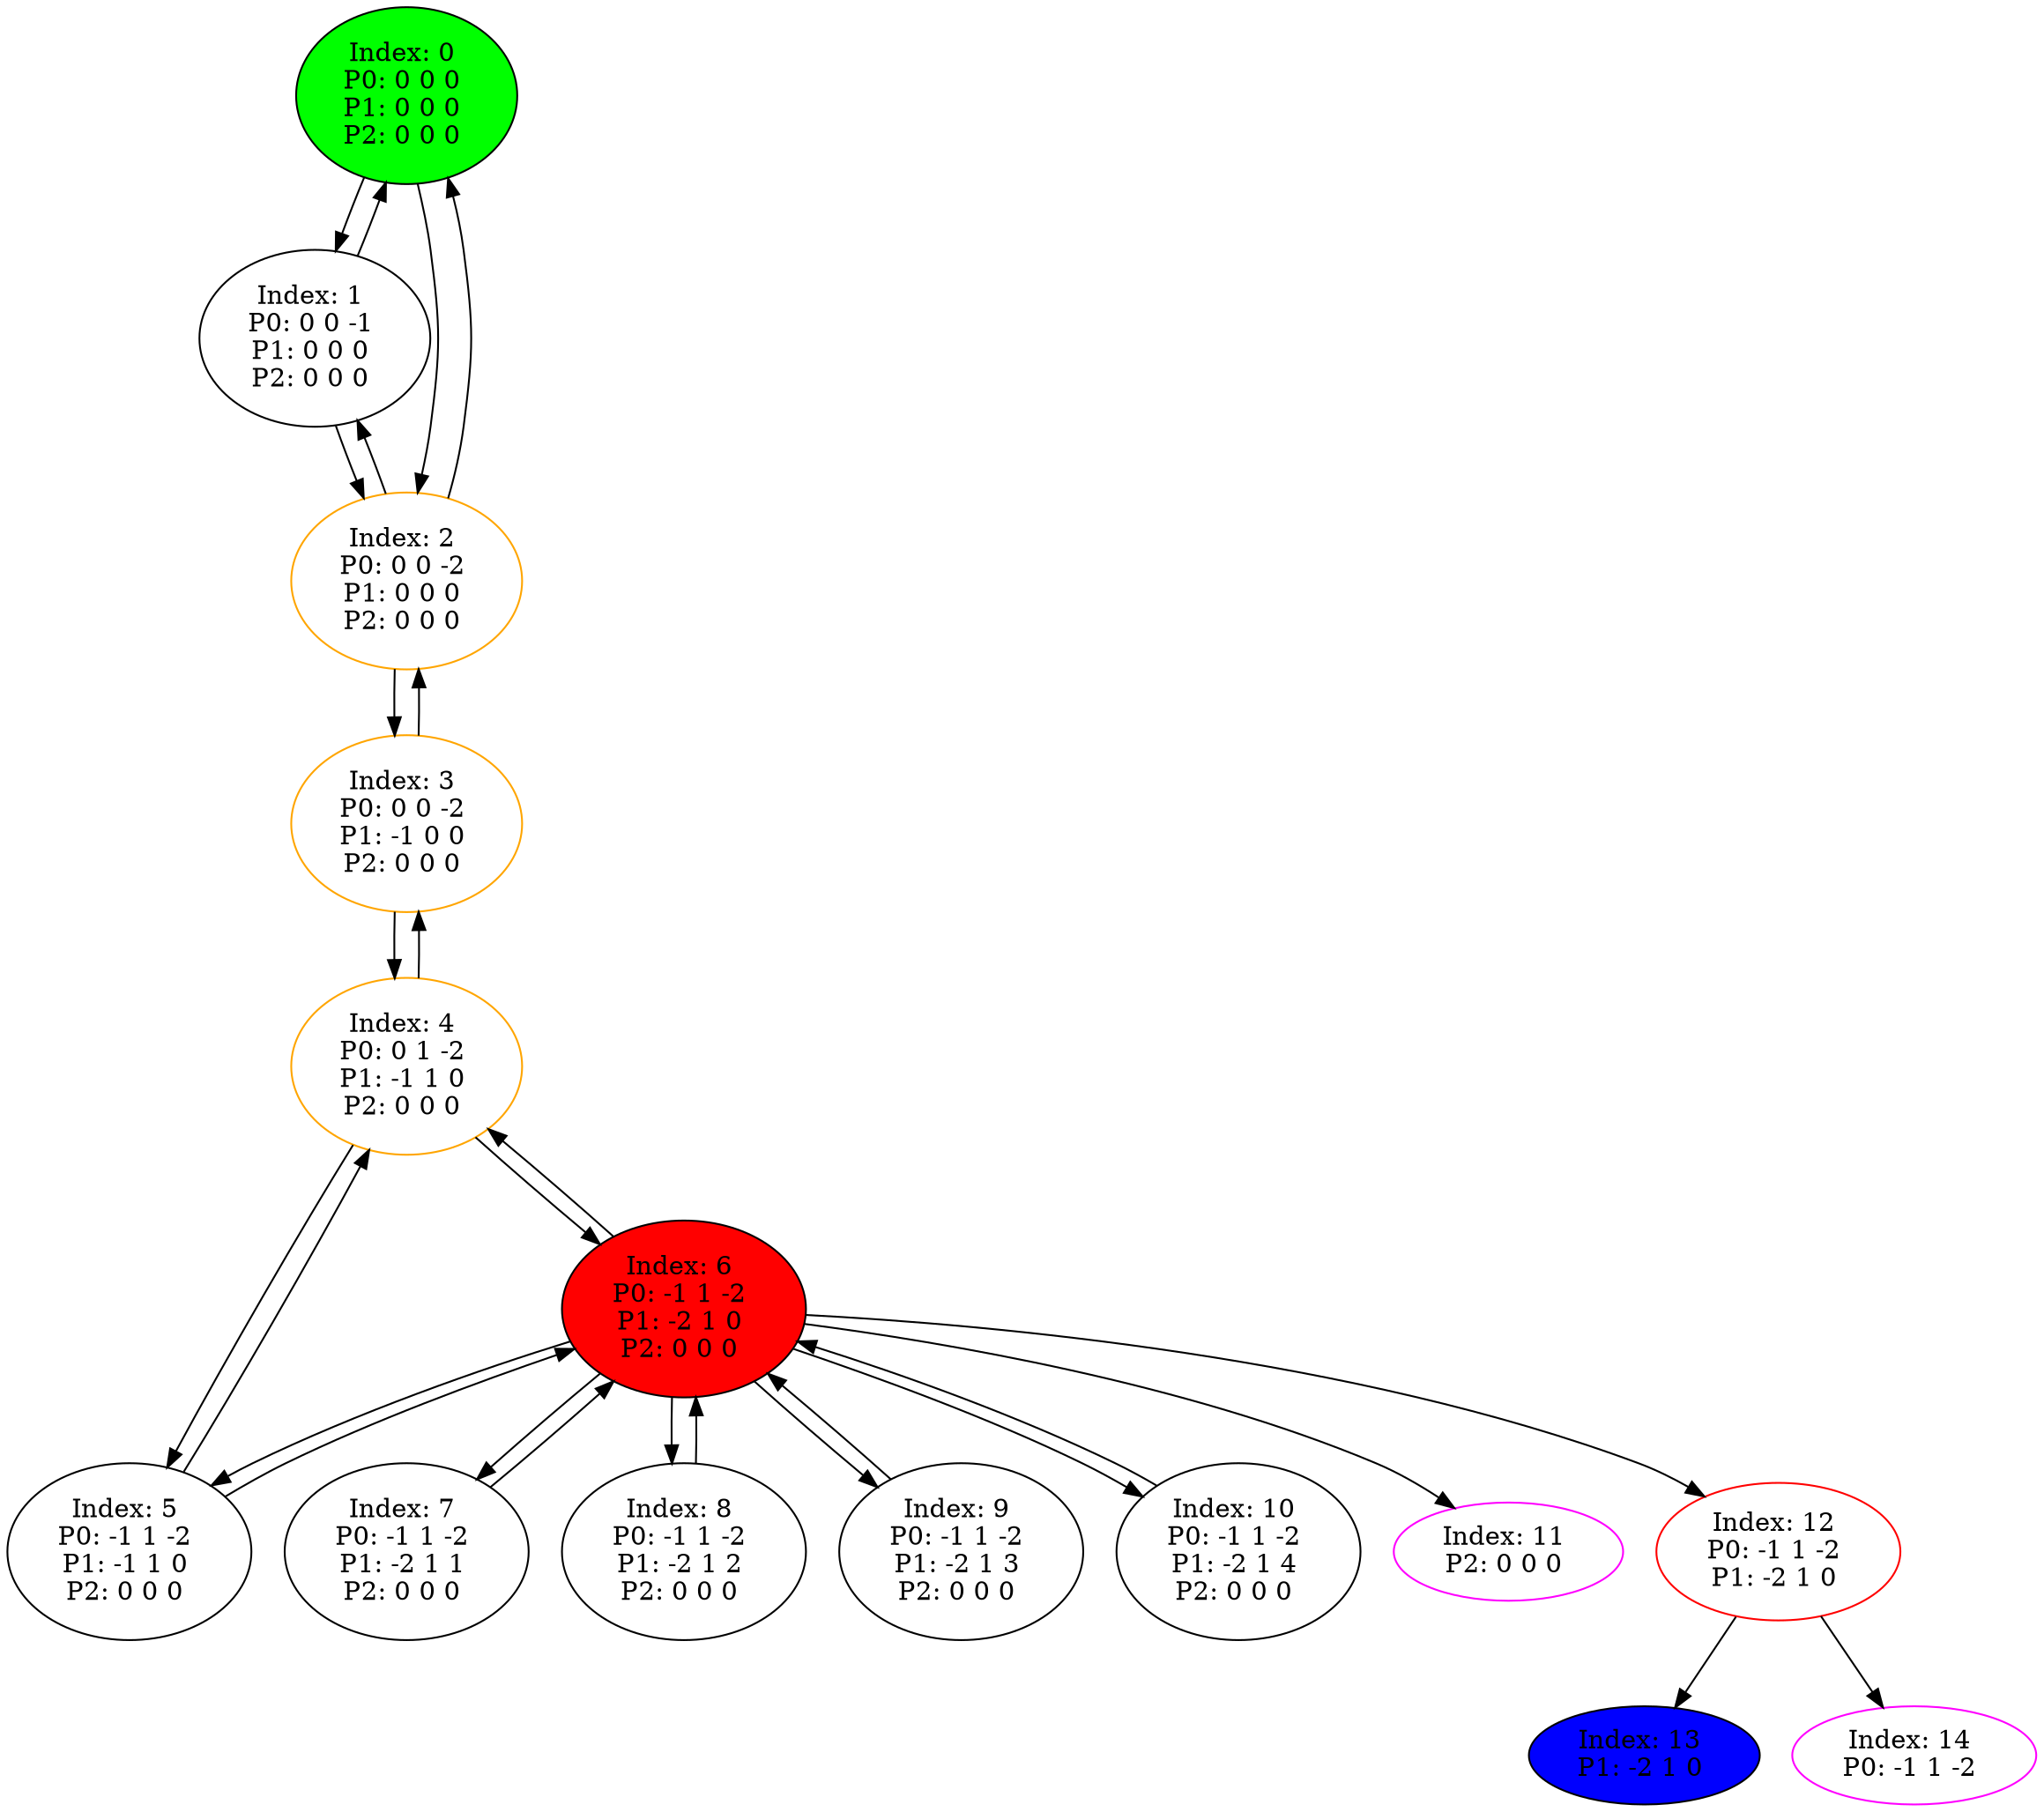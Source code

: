digraph G {
color = "black"
0[label = "Index: 0 
P0: 0 0 0 
P1: 0 0 0 
P2: 0 0 0 
", style="filled", fillcolor = "green"]
1[label = "Index: 1 
P0: 0 0 -1 
P1: 0 0 0 
P2: 0 0 0 
"]
2[label = "Index: 2 
P0: 0 0 -2 
P1: 0 0 0 
P2: 0 0 0 
", color = "orange"]
3[label = "Index: 3 
P0: 0 0 -2 
P1: -1 0 0 
P2: 0 0 0 
", color = "orange"]
4[label = "Index: 4 
P0: 0 1 -2 
P1: -1 1 0 
P2: 0 0 0 
", color = "orange"]
5[label = "Index: 5 
P0: -1 1 -2 
P1: -1 1 0 
P2: 0 0 0 
"]
6[label = "Index: 6 
P0: -1 1 -2 
P1: -2 1 0 
P2: 0 0 0 
", style="filled", fillcolor = "red"]
7[label = "Index: 7 
P0: -1 1 -2 
P1: -2 1 1 
P2: 0 0 0 
"]
8[label = "Index: 8 
P0: -1 1 -2 
P1: -2 1 2 
P2: 0 0 0 
"]
9[label = "Index: 9 
P0: -1 1 -2 
P1: -2 1 3 
P2: 0 0 0 
"]
10[label = "Index: 10 
P0: -1 1 -2 
P1: -2 1 4 
P2: 0 0 0 
"]
11[label = "Index: 11 
P2: 0 0 0 
", color = "fuchsia"]
12[label = "Index: 12 
P0: -1 1 -2 
P1: -2 1 0 
", color = "red"]
13[label = "Index: 13 
P1: -2 1 0 
", style="filled", fillcolor = "blue"]
14[label = "Index: 14 
P0: -1 1 -2 
", color = "fuchsia"]
0 -> 1
0 -> 2

1 -> 0
1 -> 2

2 -> 0
2 -> 1
2 -> 3

3 -> 2
3 -> 4

4 -> 3
4 -> 5
4 -> 6

5 -> 4
5 -> 6

6 -> 4
6 -> 5
6 -> 7
6 -> 8
6 -> 9
6 -> 10
6 -> 11
6 -> 12

7 -> 6

8 -> 6

9 -> 6

10 -> 6

12 -> 13
12 -> 14

}
